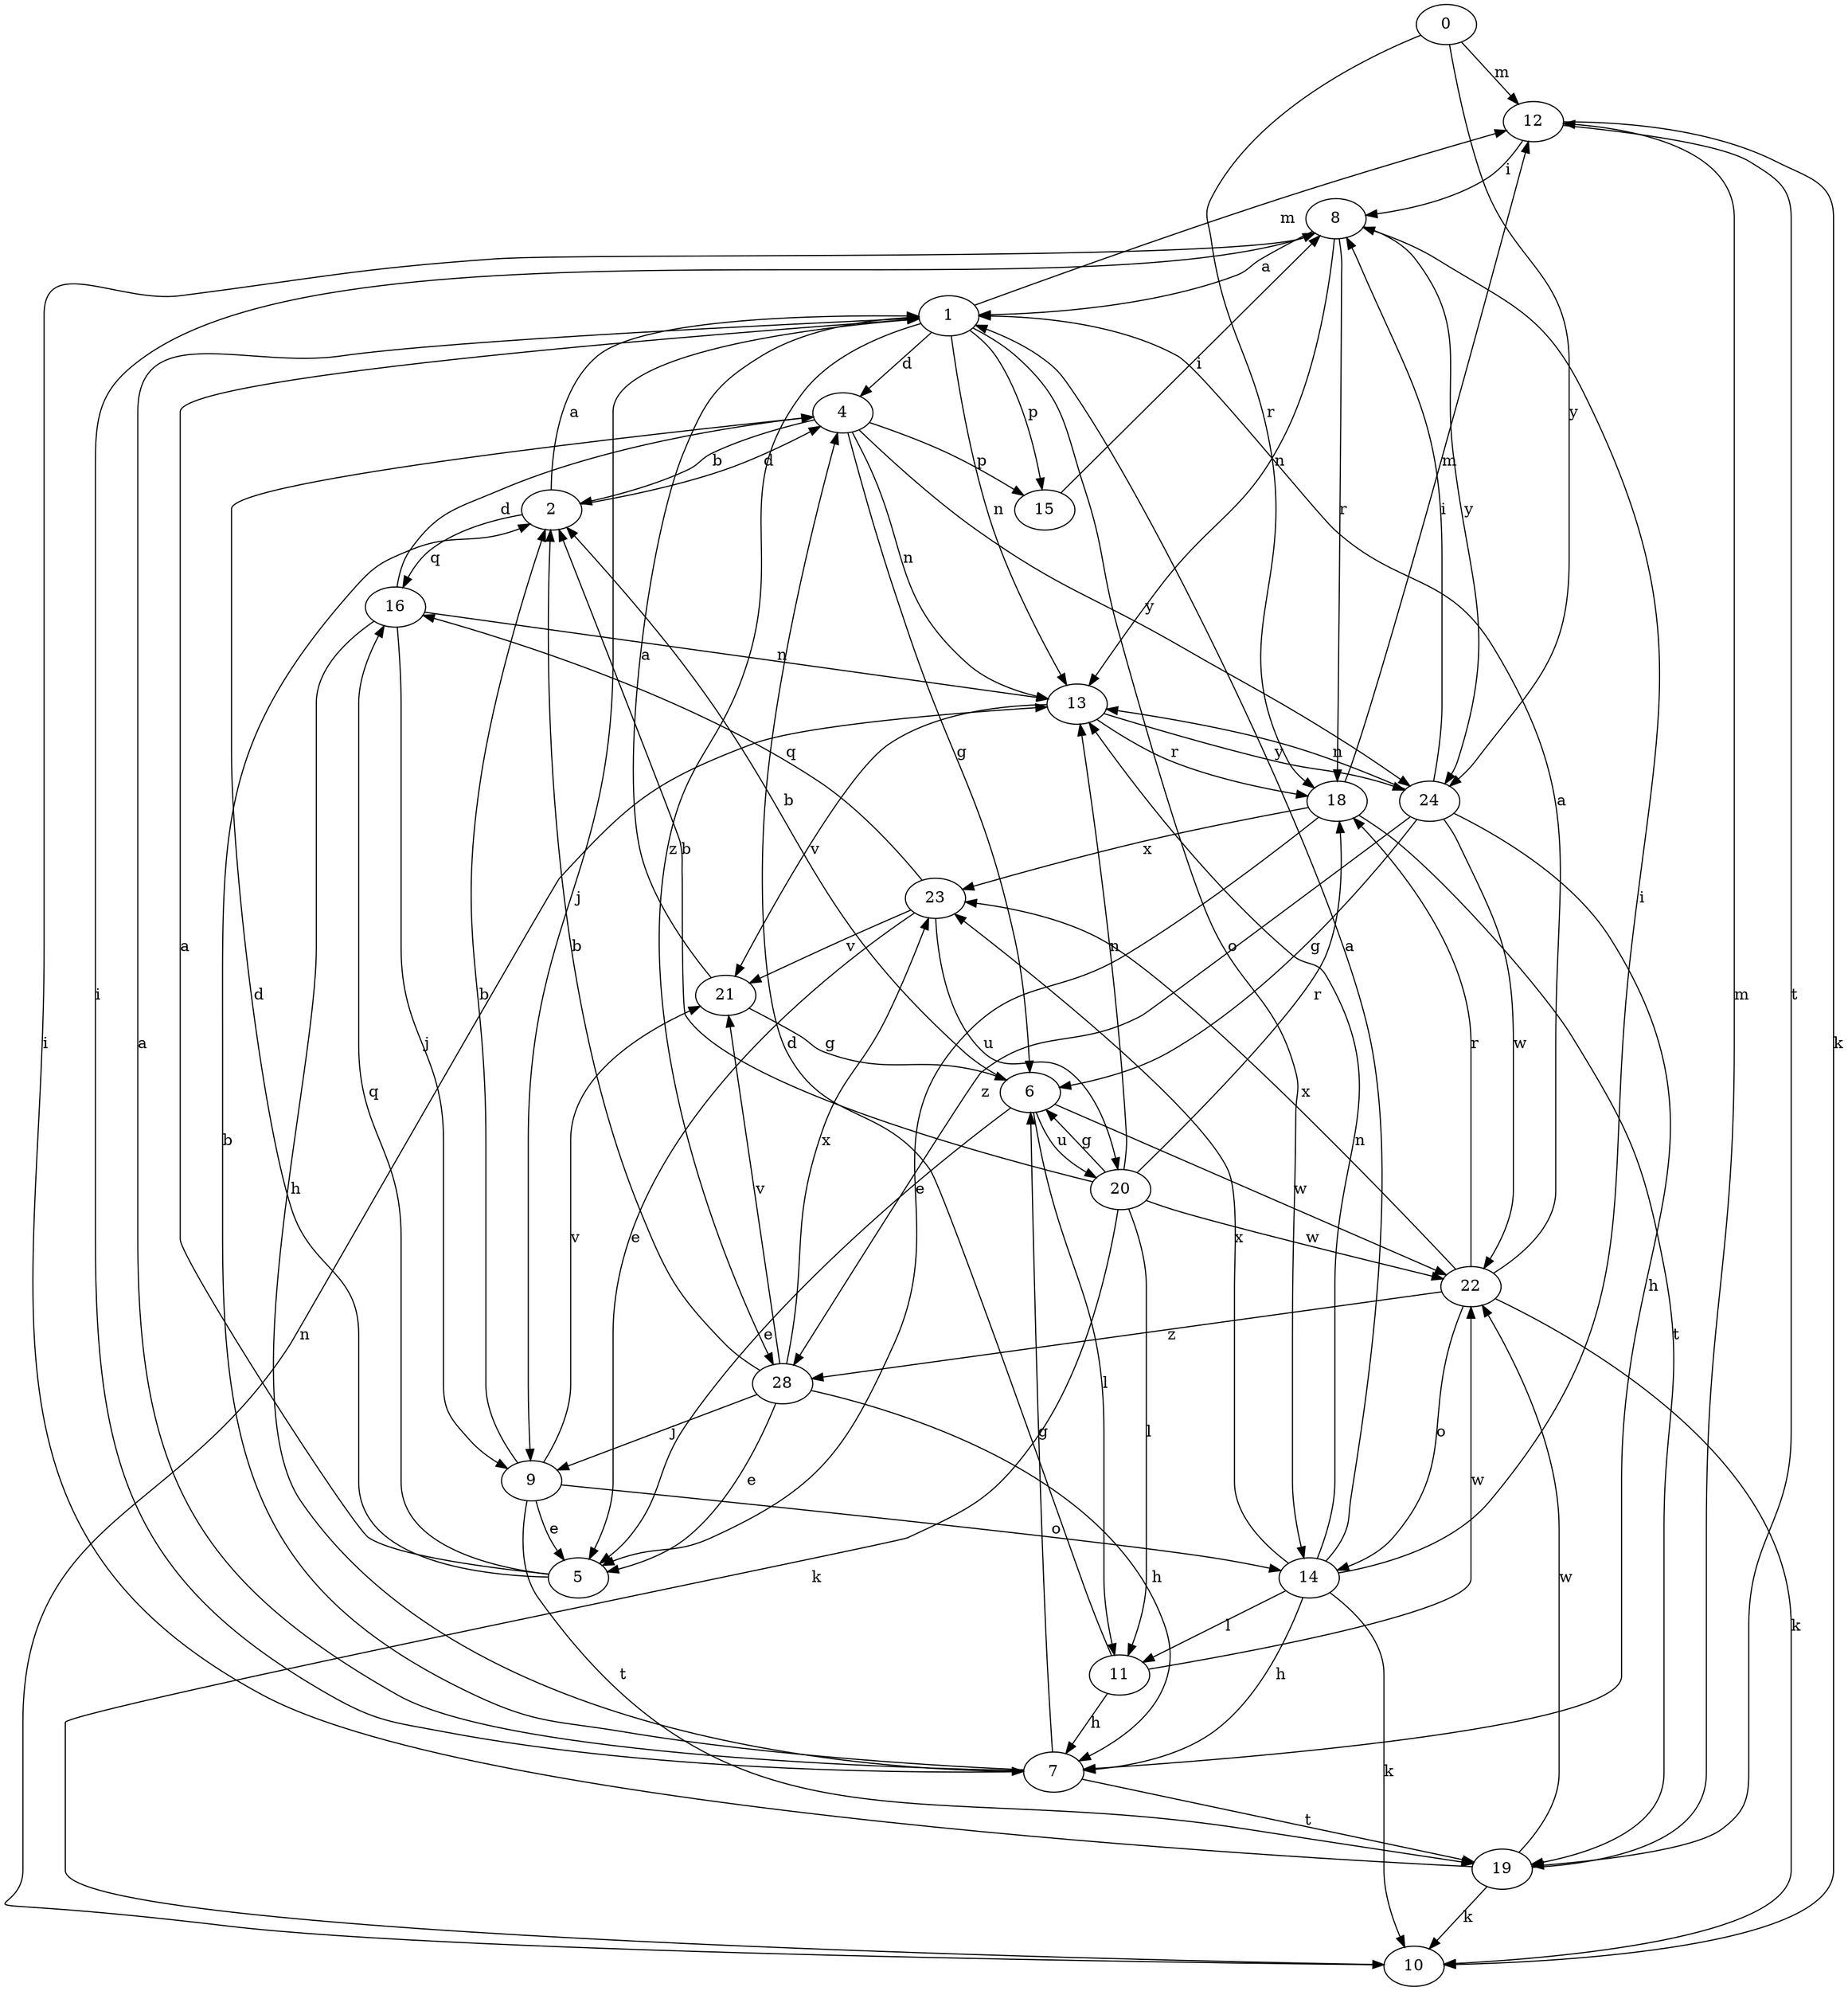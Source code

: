strict digraph  {
0;
1;
2;
4;
5;
6;
7;
8;
9;
10;
11;
12;
13;
14;
15;
16;
18;
19;
20;
21;
22;
23;
24;
28;
0 -> 12  [label=m];
0 -> 18  [label=r];
0 -> 24  [label=y];
1 -> 4  [label=d];
1 -> 9  [label=j];
1 -> 12  [label=m];
1 -> 13  [label=n];
1 -> 14  [label=o];
1 -> 15  [label=p];
1 -> 28  [label=z];
2 -> 1  [label=a];
2 -> 4  [label=d];
2 -> 16  [label=q];
4 -> 2  [label=b];
4 -> 6  [label=g];
4 -> 13  [label=n];
4 -> 15  [label=p];
4 -> 24  [label=y];
5 -> 1  [label=a];
5 -> 4  [label=d];
5 -> 16  [label=q];
6 -> 2  [label=b];
6 -> 5  [label=e];
6 -> 11  [label=l];
6 -> 20  [label=u];
6 -> 22  [label=w];
7 -> 1  [label=a];
7 -> 2  [label=b];
7 -> 6  [label=g];
7 -> 8  [label=i];
7 -> 19  [label=t];
8 -> 1  [label=a];
8 -> 13  [label=n];
8 -> 18  [label=r];
8 -> 24  [label=y];
9 -> 2  [label=b];
9 -> 5  [label=e];
9 -> 14  [label=o];
9 -> 19  [label=t];
9 -> 21  [label=v];
10 -> 13  [label=n];
11 -> 4  [label=d];
11 -> 7  [label=h];
11 -> 22  [label=w];
12 -> 8  [label=i];
12 -> 10  [label=k];
12 -> 19  [label=t];
13 -> 18  [label=r];
13 -> 21  [label=v];
13 -> 24  [label=y];
14 -> 1  [label=a];
14 -> 7  [label=h];
14 -> 8  [label=i];
14 -> 10  [label=k];
14 -> 11  [label=l];
14 -> 13  [label=n];
14 -> 23  [label=x];
15 -> 8  [label=i];
16 -> 4  [label=d];
16 -> 7  [label=h];
16 -> 9  [label=j];
16 -> 13  [label=n];
18 -> 5  [label=e];
18 -> 12  [label=m];
18 -> 19  [label=t];
18 -> 23  [label=x];
19 -> 8  [label=i];
19 -> 10  [label=k];
19 -> 12  [label=m];
19 -> 22  [label=w];
20 -> 2  [label=b];
20 -> 6  [label=g];
20 -> 10  [label=k];
20 -> 11  [label=l];
20 -> 13  [label=n];
20 -> 18  [label=r];
20 -> 22  [label=w];
21 -> 1  [label=a];
21 -> 6  [label=g];
22 -> 1  [label=a];
22 -> 10  [label=k];
22 -> 14  [label=o];
22 -> 18  [label=r];
22 -> 23  [label=x];
22 -> 28  [label=z];
23 -> 5  [label=e];
23 -> 16  [label=q];
23 -> 20  [label=u];
23 -> 21  [label=v];
24 -> 6  [label=g];
24 -> 7  [label=h];
24 -> 8  [label=i];
24 -> 13  [label=n];
24 -> 22  [label=w];
24 -> 28  [label=z];
28 -> 2  [label=b];
28 -> 5  [label=e];
28 -> 7  [label=h];
28 -> 9  [label=j];
28 -> 21  [label=v];
28 -> 23  [label=x];
}
